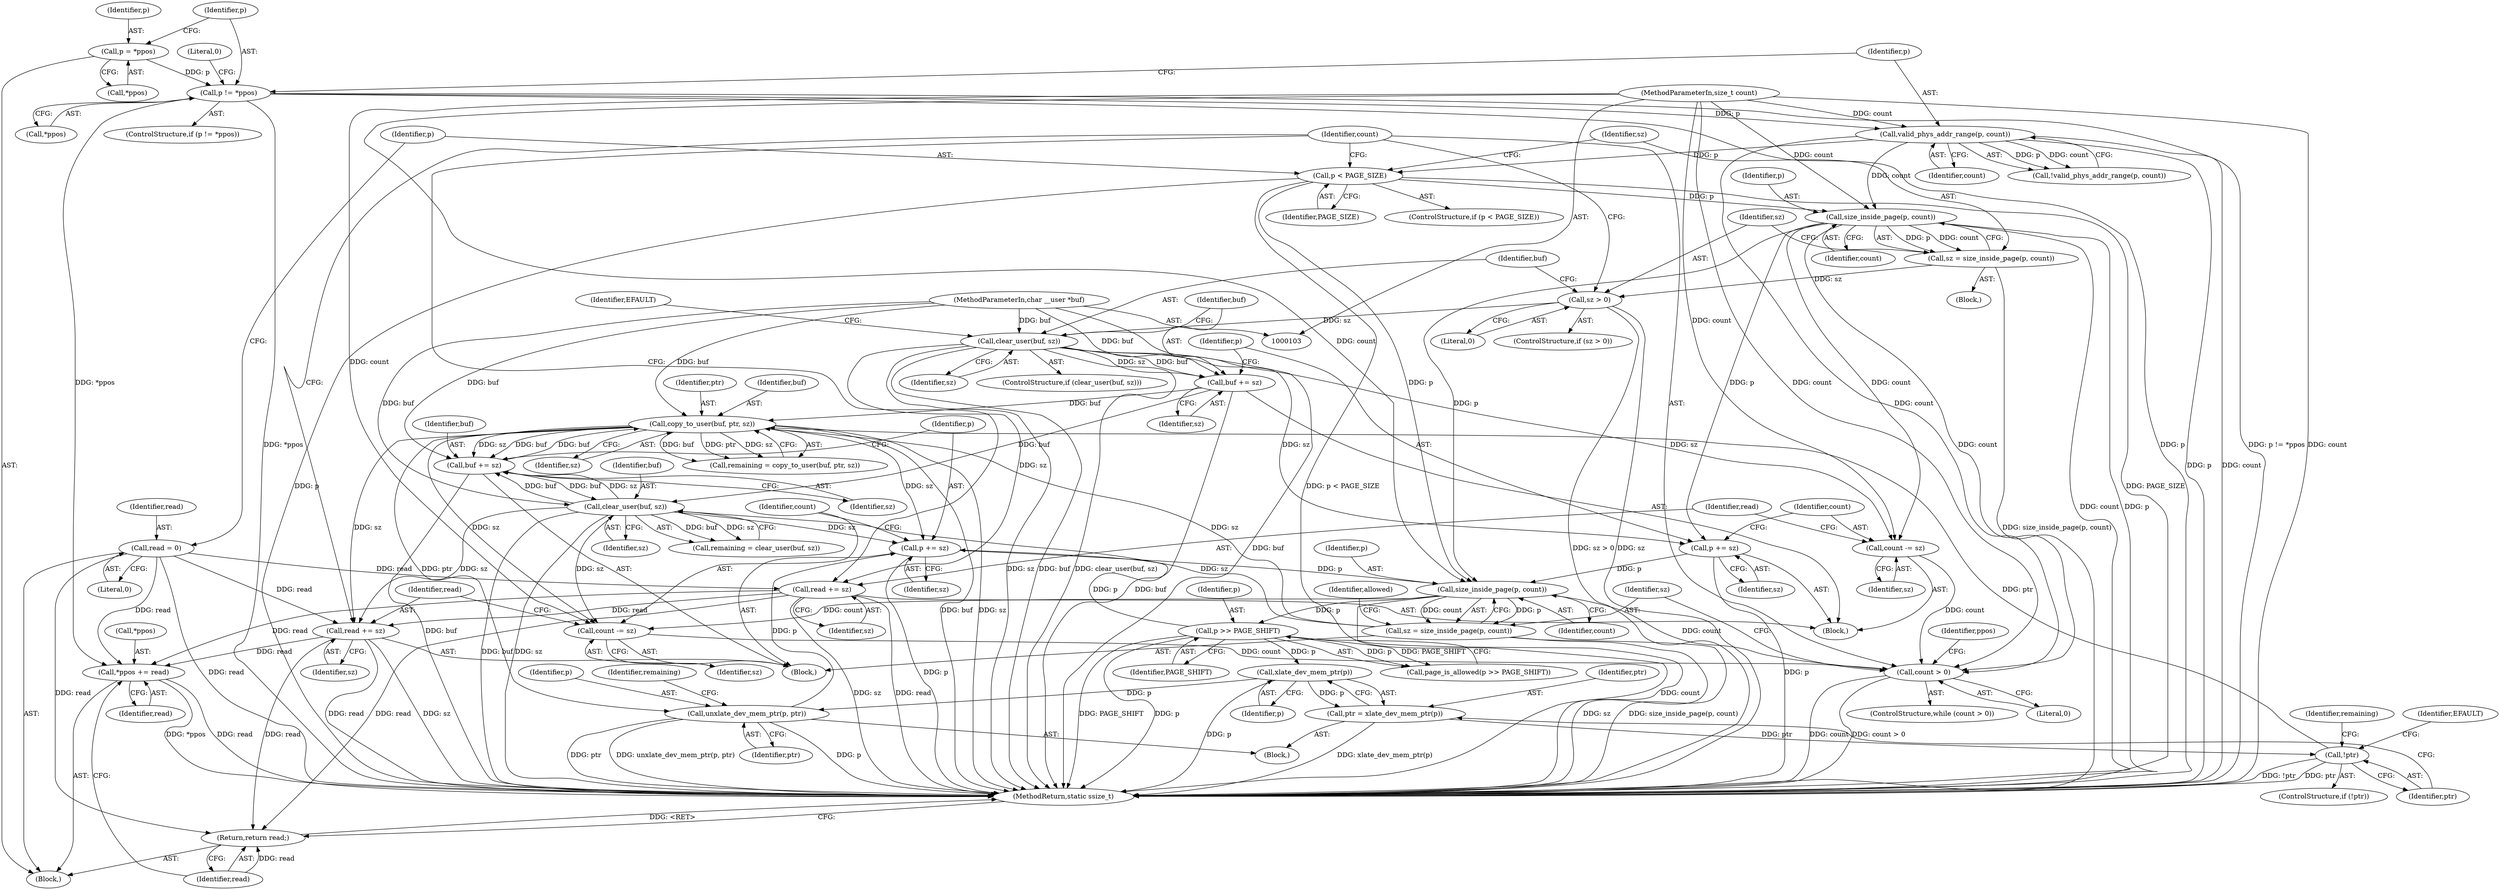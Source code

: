digraph "0_linux_a4866aa812518ed1a37d8ea0c881dc946409de94_0@API" {
"1000238" [label="(Call,read += sz)"];
"1000217" [label="(Call,copy_to_user(buf, ptr, sz))"];
"1000157" [label="(Call,buf += sz)"];
"1000151" [label="(Call,clear_user(buf, sz))"];
"1000105" [label="(MethodParameterIn,char __user *buf)"];
"1000146" [label="(Call,sz > 0)"];
"1000140" [label="(Call,sz = size_inside_page(p, count))"];
"1000142" [label="(Call,size_inside_page(p, count))"];
"1000136" [label="(Call,p < PAGE_SIZE)"];
"1000126" [label="(Call,valid_phys_addr_range(p, count))"];
"1000118" [label="(Call,p != *ppos)"];
"1000110" [label="(Call,p = *ppos)"];
"1000106" [label="(MethodParameterIn,size_t count)"];
"1000229" [label="(Call,buf += sz)"];
"1000200" [label="(Call,clear_user(buf, sz))"];
"1000176" [label="(Call,sz = size_inside_page(p, count))"];
"1000178" [label="(Call,size_inside_page(p, count))"];
"1000232" [label="(Call,p += sz)"];
"1000184" [label="(Call,p >> PAGE_SHIFT)"];
"1000221" [label="(Call,unxlate_dev_mem_ptr(p, ptr))"];
"1000207" [label="(Call,xlate_dev_mem_ptr(p))"];
"1000160" [label="(Call,p += sz)"];
"1000170" [label="(Call,count > 0)"];
"1000163" [label="(Call,count -= sz)"];
"1000235" [label="(Call,count -= sz)"];
"1000210" [label="(Call,!ptr)"];
"1000205" [label="(Call,ptr = xlate_dev_mem_ptr(p))"];
"1000166" [label="(Call,read += sz)"];
"1000132" [label="(Call,read = 0)"];
"1000241" [label="(Call,*ppos += read)"];
"1000245" [label="(Return,return read;)"];
"1000182" [label="(Identifier,allowed)"];
"1000242" [label="(Call,*ppos)"];
"1000243" [label="(Identifier,ppos)"];
"1000128" [label="(Identifier,count)"];
"1000220" [label="(Identifier,sz)"];
"1000151" [label="(Call,clear_user(buf, sz))"];
"1000186" [label="(Identifier,PAGE_SHIFT)"];
"1000232" [label="(Call,p += sz)"];
"1000137" [label="(Identifier,p)"];
"1000117" [label="(ControlStructure,if (p != *ppos))"];
"1000141" [label="(Identifier,sz)"];
"1000210" [label="(Call,!ptr)"];
"1000219" [label="(Identifier,ptr)"];
"1000156" [label="(Identifier,EFAULT)"];
"1000118" [label="(Call,p != *ppos)"];
"1000146" [label="(Call,sz > 0)"];
"1000211" [label="(Identifier,ptr)"];
"1000217" [label="(Call,copy_to_user(buf, ptr, sz))"];
"1000178" [label="(Call,size_inside_page(p, count))"];
"1000240" [label="(Identifier,sz)"];
"1000162" [label="(Identifier,sz)"];
"1000233" [label="(Identifier,p)"];
"1000241" [label="(Call,*ppos += read)"];
"1000179" [label="(Identifier,p)"];
"1000176" [label="(Call,sz = size_inside_page(p, count))"];
"1000132" [label="(Call,read = 0)"];
"1000170" [label="(Call,count > 0)"];
"1000145" [label="(ControlStructure,if (sz > 0))"];
"1000234" [label="(Identifier,sz)"];
"1000209" [label="(ControlStructure,if (!ptr))"];
"1000236" [label="(Identifier,count)"];
"1000123" [label="(Literal,0)"];
"1000144" [label="(Identifier,count)"];
"1000126" [label="(Call,valid_phys_addr_range(p, count))"];
"1000247" [label="(MethodReturn,static ssize_t)"];
"1000177" [label="(Identifier,sz)"];
"1000143" [label="(Identifier,p)"];
"1000167" [label="(Identifier,read)"];
"1000215" [label="(Call,remaining = copy_to_user(buf, ptr, sz))"];
"1000205" [label="(Call,ptr = xlate_dev_mem_ptr(p))"];
"1000206" [label="(Identifier,ptr)"];
"1000171" [label="(Identifier,count)"];
"1000120" [label="(Call,*ppos)"];
"1000161" [label="(Identifier,p)"];
"1000142" [label="(Call,size_inside_page(p, count))"];
"1000164" [label="(Identifier,count)"];
"1000119" [label="(Identifier,p)"];
"1000136" [label="(Call,p < PAGE_SIZE)"];
"1000160" [label="(Call,p += sz)"];
"1000169" [label="(ControlStructure,while (count > 0))"];
"1000216" [label="(Identifier,remaining)"];
"1000200" [label="(Call,clear_user(buf, sz))"];
"1000245" [label="(Return,return read;)"];
"1000168" [label="(Identifier,sz)"];
"1000149" [label="(Block,)"];
"1000244" [label="(Identifier,read)"];
"1000231" [label="(Identifier,sz)"];
"1000222" [label="(Identifier,p)"];
"1000157" [label="(Call,buf += sz)"];
"1000111" [label="(Identifier,p)"];
"1000204" [label="(Block,)"];
"1000110" [label="(Call,p = *ppos)"];
"1000148" [label="(Literal,0)"];
"1000147" [label="(Identifier,sz)"];
"1000108" [label="(Block,)"];
"1000230" [label="(Identifier,buf)"];
"1000183" [label="(Call,page_is_allowed(p >> PAGE_SHIFT))"];
"1000153" [label="(Identifier,sz)"];
"1000133" [label="(Identifier,read)"];
"1000127" [label="(Identifier,p)"];
"1000106" [label="(MethodParameterIn,size_t count)"];
"1000134" [label="(Literal,0)"];
"1000152" [label="(Identifier,buf)"];
"1000105" [label="(MethodParameterIn,char __user *buf)"];
"1000150" [label="(ControlStructure,if (clear_user(buf, sz)))"];
"1000158" [label="(Identifier,buf)"];
"1000208" [label="(Identifier,p)"];
"1000139" [label="(Block,)"];
"1000166" [label="(Call,read += sz)"];
"1000198" [label="(Call,remaining = clear_user(buf, sz))"];
"1000221" [label="(Call,unxlate_dev_mem_ptr(p, ptr))"];
"1000246" [label="(Identifier,read)"];
"1000223" [label="(Identifier,ptr)"];
"1000180" [label="(Identifier,count)"];
"1000225" [label="(Identifier,remaining)"];
"1000140" [label="(Call,sz = size_inside_page(p, count))"];
"1000165" [label="(Identifier,sz)"];
"1000184" [label="(Call,p >> PAGE_SHIFT)"];
"1000138" [label="(Identifier,PAGE_SIZE)"];
"1000135" [label="(ControlStructure,if (p < PAGE_SIZE))"];
"1000214" [label="(Identifier,EFAULT)"];
"1000237" [label="(Identifier,sz)"];
"1000229" [label="(Call,buf += sz)"];
"1000207" [label="(Call,xlate_dev_mem_ptr(p))"];
"1000159" [label="(Identifier,sz)"];
"1000125" [label="(Call,!valid_phys_addr_range(p, count))"];
"1000112" [label="(Call,*ppos)"];
"1000163" [label="(Call,count -= sz)"];
"1000235" [label="(Call,count -= sz)"];
"1000202" [label="(Identifier,sz)"];
"1000238" [label="(Call,read += sz)"];
"1000201" [label="(Identifier,buf)"];
"1000173" [label="(Block,)"];
"1000218" [label="(Identifier,buf)"];
"1000172" [label="(Literal,0)"];
"1000185" [label="(Identifier,p)"];
"1000239" [label="(Identifier,read)"];
"1000238" -> "1000173"  [label="AST: "];
"1000238" -> "1000240"  [label="CFG: "];
"1000239" -> "1000238"  [label="AST: "];
"1000240" -> "1000238"  [label="AST: "];
"1000171" -> "1000238"  [label="CFG: "];
"1000238" -> "1000247"  [label="DDG: read"];
"1000238" -> "1000247"  [label="DDG: sz"];
"1000217" -> "1000238"  [label="DDG: sz"];
"1000200" -> "1000238"  [label="DDG: sz"];
"1000166" -> "1000238"  [label="DDG: read"];
"1000132" -> "1000238"  [label="DDG: read"];
"1000238" -> "1000241"  [label="DDG: read"];
"1000238" -> "1000245"  [label="DDG: read"];
"1000217" -> "1000215"  [label="AST: "];
"1000217" -> "1000220"  [label="CFG: "];
"1000218" -> "1000217"  [label="AST: "];
"1000219" -> "1000217"  [label="AST: "];
"1000220" -> "1000217"  [label="AST: "];
"1000215" -> "1000217"  [label="CFG: "];
"1000217" -> "1000247"  [label="DDG: buf"];
"1000217" -> "1000247"  [label="DDG: sz"];
"1000217" -> "1000215"  [label="DDG: buf"];
"1000217" -> "1000215"  [label="DDG: ptr"];
"1000217" -> "1000215"  [label="DDG: sz"];
"1000157" -> "1000217"  [label="DDG: buf"];
"1000229" -> "1000217"  [label="DDG: buf"];
"1000105" -> "1000217"  [label="DDG: buf"];
"1000210" -> "1000217"  [label="DDG: ptr"];
"1000176" -> "1000217"  [label="DDG: sz"];
"1000217" -> "1000221"  [label="DDG: ptr"];
"1000217" -> "1000229"  [label="DDG: sz"];
"1000217" -> "1000229"  [label="DDG: buf"];
"1000217" -> "1000232"  [label="DDG: sz"];
"1000217" -> "1000235"  [label="DDG: sz"];
"1000157" -> "1000149"  [label="AST: "];
"1000157" -> "1000159"  [label="CFG: "];
"1000158" -> "1000157"  [label="AST: "];
"1000159" -> "1000157"  [label="AST: "];
"1000161" -> "1000157"  [label="CFG: "];
"1000157" -> "1000247"  [label="DDG: buf"];
"1000151" -> "1000157"  [label="DDG: sz"];
"1000151" -> "1000157"  [label="DDG: buf"];
"1000105" -> "1000157"  [label="DDG: buf"];
"1000157" -> "1000200"  [label="DDG: buf"];
"1000151" -> "1000150"  [label="AST: "];
"1000151" -> "1000153"  [label="CFG: "];
"1000152" -> "1000151"  [label="AST: "];
"1000153" -> "1000151"  [label="AST: "];
"1000156" -> "1000151"  [label="CFG: "];
"1000158" -> "1000151"  [label="CFG: "];
"1000151" -> "1000247"  [label="DDG: clear_user(buf, sz)"];
"1000151" -> "1000247"  [label="DDG: buf"];
"1000151" -> "1000247"  [label="DDG: sz"];
"1000105" -> "1000151"  [label="DDG: buf"];
"1000146" -> "1000151"  [label="DDG: sz"];
"1000151" -> "1000160"  [label="DDG: sz"];
"1000151" -> "1000163"  [label="DDG: sz"];
"1000151" -> "1000166"  [label="DDG: sz"];
"1000105" -> "1000103"  [label="AST: "];
"1000105" -> "1000247"  [label="DDG: buf"];
"1000105" -> "1000200"  [label="DDG: buf"];
"1000105" -> "1000229"  [label="DDG: buf"];
"1000146" -> "1000145"  [label="AST: "];
"1000146" -> "1000148"  [label="CFG: "];
"1000147" -> "1000146"  [label="AST: "];
"1000148" -> "1000146"  [label="AST: "];
"1000152" -> "1000146"  [label="CFG: "];
"1000171" -> "1000146"  [label="CFG: "];
"1000146" -> "1000247"  [label="DDG: sz > 0"];
"1000146" -> "1000247"  [label="DDG: sz"];
"1000140" -> "1000146"  [label="DDG: sz"];
"1000140" -> "1000139"  [label="AST: "];
"1000140" -> "1000142"  [label="CFG: "];
"1000141" -> "1000140"  [label="AST: "];
"1000142" -> "1000140"  [label="AST: "];
"1000147" -> "1000140"  [label="CFG: "];
"1000140" -> "1000247"  [label="DDG: size_inside_page(p, count)"];
"1000142" -> "1000140"  [label="DDG: p"];
"1000142" -> "1000140"  [label="DDG: count"];
"1000142" -> "1000144"  [label="CFG: "];
"1000143" -> "1000142"  [label="AST: "];
"1000144" -> "1000142"  [label="AST: "];
"1000142" -> "1000247"  [label="DDG: count"];
"1000142" -> "1000247"  [label="DDG: p"];
"1000136" -> "1000142"  [label="DDG: p"];
"1000126" -> "1000142"  [label="DDG: count"];
"1000106" -> "1000142"  [label="DDG: count"];
"1000142" -> "1000160"  [label="DDG: p"];
"1000142" -> "1000163"  [label="DDG: count"];
"1000142" -> "1000170"  [label="DDG: count"];
"1000142" -> "1000178"  [label="DDG: p"];
"1000136" -> "1000135"  [label="AST: "];
"1000136" -> "1000138"  [label="CFG: "];
"1000137" -> "1000136"  [label="AST: "];
"1000138" -> "1000136"  [label="AST: "];
"1000141" -> "1000136"  [label="CFG: "];
"1000171" -> "1000136"  [label="CFG: "];
"1000136" -> "1000247"  [label="DDG: p < PAGE_SIZE"];
"1000136" -> "1000247"  [label="DDG: PAGE_SIZE"];
"1000136" -> "1000247"  [label="DDG: p"];
"1000126" -> "1000136"  [label="DDG: p"];
"1000136" -> "1000178"  [label="DDG: p"];
"1000126" -> "1000125"  [label="AST: "];
"1000126" -> "1000128"  [label="CFG: "];
"1000127" -> "1000126"  [label="AST: "];
"1000128" -> "1000126"  [label="AST: "];
"1000125" -> "1000126"  [label="CFG: "];
"1000126" -> "1000247"  [label="DDG: p"];
"1000126" -> "1000247"  [label="DDG: count"];
"1000126" -> "1000125"  [label="DDG: p"];
"1000126" -> "1000125"  [label="DDG: count"];
"1000118" -> "1000126"  [label="DDG: p"];
"1000106" -> "1000126"  [label="DDG: count"];
"1000126" -> "1000170"  [label="DDG: count"];
"1000118" -> "1000117"  [label="AST: "];
"1000118" -> "1000120"  [label="CFG: "];
"1000119" -> "1000118"  [label="AST: "];
"1000120" -> "1000118"  [label="AST: "];
"1000123" -> "1000118"  [label="CFG: "];
"1000127" -> "1000118"  [label="CFG: "];
"1000118" -> "1000247"  [label="DDG: p != *ppos"];
"1000118" -> "1000247"  [label="DDG: *ppos"];
"1000118" -> "1000247"  [label="DDG: p"];
"1000110" -> "1000118"  [label="DDG: p"];
"1000118" -> "1000241"  [label="DDG: *ppos"];
"1000110" -> "1000108"  [label="AST: "];
"1000110" -> "1000112"  [label="CFG: "];
"1000111" -> "1000110"  [label="AST: "];
"1000112" -> "1000110"  [label="AST: "];
"1000119" -> "1000110"  [label="CFG: "];
"1000106" -> "1000103"  [label="AST: "];
"1000106" -> "1000247"  [label="DDG: count"];
"1000106" -> "1000163"  [label="DDG: count"];
"1000106" -> "1000170"  [label="DDG: count"];
"1000106" -> "1000178"  [label="DDG: count"];
"1000106" -> "1000235"  [label="DDG: count"];
"1000229" -> "1000173"  [label="AST: "];
"1000229" -> "1000231"  [label="CFG: "];
"1000230" -> "1000229"  [label="AST: "];
"1000231" -> "1000229"  [label="AST: "];
"1000233" -> "1000229"  [label="CFG: "];
"1000229" -> "1000247"  [label="DDG: buf"];
"1000229" -> "1000200"  [label="DDG: buf"];
"1000200" -> "1000229"  [label="DDG: sz"];
"1000200" -> "1000229"  [label="DDG: buf"];
"1000200" -> "1000198"  [label="AST: "];
"1000200" -> "1000202"  [label="CFG: "];
"1000201" -> "1000200"  [label="AST: "];
"1000202" -> "1000200"  [label="AST: "];
"1000198" -> "1000200"  [label="CFG: "];
"1000200" -> "1000247"  [label="DDG: buf"];
"1000200" -> "1000247"  [label="DDG: sz"];
"1000200" -> "1000198"  [label="DDG: buf"];
"1000200" -> "1000198"  [label="DDG: sz"];
"1000176" -> "1000200"  [label="DDG: sz"];
"1000200" -> "1000232"  [label="DDG: sz"];
"1000200" -> "1000235"  [label="DDG: sz"];
"1000176" -> "1000173"  [label="AST: "];
"1000176" -> "1000178"  [label="CFG: "];
"1000177" -> "1000176"  [label="AST: "];
"1000178" -> "1000176"  [label="AST: "];
"1000182" -> "1000176"  [label="CFG: "];
"1000176" -> "1000247"  [label="DDG: size_inside_page(p, count)"];
"1000176" -> "1000247"  [label="DDG: sz"];
"1000178" -> "1000176"  [label="DDG: p"];
"1000178" -> "1000176"  [label="DDG: count"];
"1000178" -> "1000180"  [label="CFG: "];
"1000179" -> "1000178"  [label="AST: "];
"1000180" -> "1000178"  [label="AST: "];
"1000178" -> "1000247"  [label="DDG: count"];
"1000232" -> "1000178"  [label="DDG: p"];
"1000160" -> "1000178"  [label="DDG: p"];
"1000170" -> "1000178"  [label="DDG: count"];
"1000178" -> "1000184"  [label="DDG: p"];
"1000178" -> "1000235"  [label="DDG: count"];
"1000232" -> "1000173"  [label="AST: "];
"1000232" -> "1000234"  [label="CFG: "];
"1000233" -> "1000232"  [label="AST: "];
"1000234" -> "1000232"  [label="AST: "];
"1000236" -> "1000232"  [label="CFG: "];
"1000232" -> "1000247"  [label="DDG: p"];
"1000184" -> "1000232"  [label="DDG: p"];
"1000221" -> "1000232"  [label="DDG: p"];
"1000184" -> "1000183"  [label="AST: "];
"1000184" -> "1000186"  [label="CFG: "];
"1000185" -> "1000184"  [label="AST: "];
"1000186" -> "1000184"  [label="AST: "];
"1000183" -> "1000184"  [label="CFG: "];
"1000184" -> "1000247"  [label="DDG: p"];
"1000184" -> "1000247"  [label="DDG: PAGE_SHIFT"];
"1000184" -> "1000183"  [label="DDG: p"];
"1000184" -> "1000183"  [label="DDG: PAGE_SHIFT"];
"1000184" -> "1000207"  [label="DDG: p"];
"1000221" -> "1000204"  [label="AST: "];
"1000221" -> "1000223"  [label="CFG: "];
"1000222" -> "1000221"  [label="AST: "];
"1000223" -> "1000221"  [label="AST: "];
"1000225" -> "1000221"  [label="CFG: "];
"1000221" -> "1000247"  [label="DDG: ptr"];
"1000221" -> "1000247"  [label="DDG: unxlate_dev_mem_ptr(p, ptr)"];
"1000221" -> "1000247"  [label="DDG: p"];
"1000207" -> "1000221"  [label="DDG: p"];
"1000207" -> "1000205"  [label="AST: "];
"1000207" -> "1000208"  [label="CFG: "];
"1000208" -> "1000207"  [label="AST: "];
"1000205" -> "1000207"  [label="CFG: "];
"1000207" -> "1000247"  [label="DDG: p"];
"1000207" -> "1000205"  [label="DDG: p"];
"1000160" -> "1000149"  [label="AST: "];
"1000160" -> "1000162"  [label="CFG: "];
"1000161" -> "1000160"  [label="AST: "];
"1000162" -> "1000160"  [label="AST: "];
"1000164" -> "1000160"  [label="CFG: "];
"1000160" -> "1000247"  [label="DDG: p"];
"1000170" -> "1000169"  [label="AST: "];
"1000170" -> "1000172"  [label="CFG: "];
"1000171" -> "1000170"  [label="AST: "];
"1000172" -> "1000170"  [label="AST: "];
"1000177" -> "1000170"  [label="CFG: "];
"1000243" -> "1000170"  [label="CFG: "];
"1000170" -> "1000247"  [label="DDG: count"];
"1000170" -> "1000247"  [label="DDG: count > 0"];
"1000163" -> "1000170"  [label="DDG: count"];
"1000235" -> "1000170"  [label="DDG: count"];
"1000163" -> "1000149"  [label="AST: "];
"1000163" -> "1000165"  [label="CFG: "];
"1000164" -> "1000163"  [label="AST: "];
"1000165" -> "1000163"  [label="AST: "];
"1000167" -> "1000163"  [label="CFG: "];
"1000235" -> "1000173"  [label="AST: "];
"1000235" -> "1000237"  [label="CFG: "];
"1000236" -> "1000235"  [label="AST: "];
"1000237" -> "1000235"  [label="AST: "];
"1000239" -> "1000235"  [label="CFG: "];
"1000210" -> "1000209"  [label="AST: "];
"1000210" -> "1000211"  [label="CFG: "];
"1000211" -> "1000210"  [label="AST: "];
"1000214" -> "1000210"  [label="CFG: "];
"1000216" -> "1000210"  [label="CFG: "];
"1000210" -> "1000247"  [label="DDG: !ptr"];
"1000210" -> "1000247"  [label="DDG: ptr"];
"1000205" -> "1000210"  [label="DDG: ptr"];
"1000205" -> "1000204"  [label="AST: "];
"1000206" -> "1000205"  [label="AST: "];
"1000211" -> "1000205"  [label="CFG: "];
"1000205" -> "1000247"  [label="DDG: xlate_dev_mem_ptr(p)"];
"1000166" -> "1000149"  [label="AST: "];
"1000166" -> "1000168"  [label="CFG: "];
"1000167" -> "1000166"  [label="AST: "];
"1000168" -> "1000166"  [label="AST: "];
"1000171" -> "1000166"  [label="CFG: "];
"1000166" -> "1000247"  [label="DDG: sz"];
"1000166" -> "1000247"  [label="DDG: read"];
"1000132" -> "1000166"  [label="DDG: read"];
"1000166" -> "1000241"  [label="DDG: read"];
"1000166" -> "1000245"  [label="DDG: read"];
"1000132" -> "1000108"  [label="AST: "];
"1000132" -> "1000134"  [label="CFG: "];
"1000133" -> "1000132"  [label="AST: "];
"1000134" -> "1000132"  [label="AST: "];
"1000137" -> "1000132"  [label="CFG: "];
"1000132" -> "1000247"  [label="DDG: read"];
"1000132" -> "1000241"  [label="DDG: read"];
"1000132" -> "1000245"  [label="DDG: read"];
"1000241" -> "1000108"  [label="AST: "];
"1000241" -> "1000244"  [label="CFG: "];
"1000242" -> "1000241"  [label="AST: "];
"1000244" -> "1000241"  [label="AST: "];
"1000246" -> "1000241"  [label="CFG: "];
"1000241" -> "1000247"  [label="DDG: *ppos"];
"1000241" -> "1000247"  [label="DDG: read"];
"1000245" -> "1000108"  [label="AST: "];
"1000245" -> "1000246"  [label="CFG: "];
"1000246" -> "1000245"  [label="AST: "];
"1000247" -> "1000245"  [label="CFG: "];
"1000245" -> "1000247"  [label="DDG: <RET>"];
"1000246" -> "1000245"  [label="DDG: read"];
}
